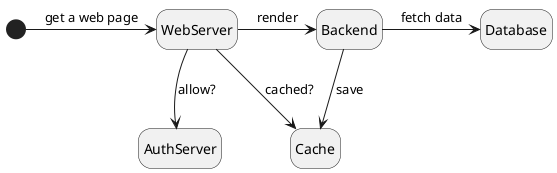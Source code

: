 @startuml

`
@startuml
hide empty description

[*] -> WebServer : get a web page
WebServer --> AuthServer : allow?
WebServer --> Cache  : cached?
WebServer -> Backend : render
Backend -> Database  : fetch data
Backend -> Cache     : save

@enduml
`

@enduml